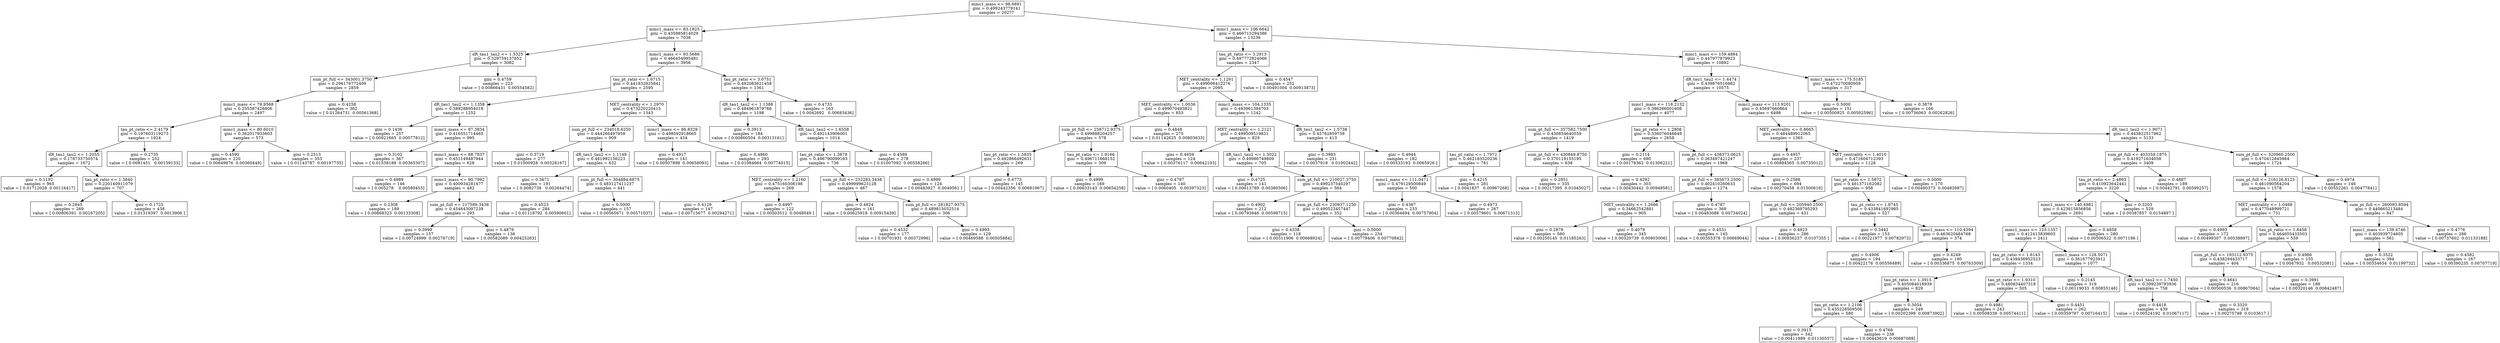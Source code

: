 digraph Tree {
0 [label="mmc1_mass <= 98.6891\ngini = 0.499243779141\nsamples = 20277", shape="box"] ;
1 [label="mmc1_mass <= 83.1825\ngini = 0.435985814029\nsamples = 7038", shape="box"] ;
0 -> 1 ;
2 [label="dR_tau1_tau2 <= 1.5325\ngini = 0.329759137852\nsamples = 3082", shape="box"] ;
1 -> 2 ;
3 [label="sum_pt_full <= 343001.3750\ngini = 0.296176772409\nsamples = 2859", shape="box"] ;
2 -> 3 ;
4 [label="mmc1_mass <= 78.9568\ngini = 0.255387426806\nsamples = 2497", shape="box"] ;
3 -> 4 ;
5 [label="tau_pt_ratio <= 2.4179\ngini = 0.197603119273\nsamples = 1924", shape="box"] ;
4 -> 5 ;
6 [label="dR_tau1_tau2 <= 1.2055\ngini = 0.178733750574\nsamples = 1672", shape="box"] ;
5 -> 6 ;
7 [label="gini = 0.1192\nsamples = 965\nvalue = [ 0.01712028  0.00116417]", shape="box"] ;
6 -> 7 ;
8 [label="tau_pt_ratio <= 1.3840\ngini = 0.220140911079\nsamples = 707", shape="box"] ;
6 -> 8 ;
9 [label="gini = 0.2845\nsamples = 269\nvalue = [ 0.00806391  0.00167205]", shape="box"] ;
8 -> 9 ;
10 [label="gini = 0.1725\nsamples = 438\nvalue = [ 0.01319397  0.0013906 ]", shape="box"] ;
8 -> 10 ;
11 [label="gini = 0.2735\nsamples = 252\nvalue = [ 0.0081451   0.00159133]", shape="box"] ;
5 -> 11 ;
12 [label="mmc1_mass <= 80.6010\ngini = 0.362017933603\nsamples = 573", shape="box"] ;
4 -> 12 ;
13 [label="gini = 0.4590\nsamples = 220\nvalue = [ 0.00649876  0.00360449]", shape="box"] ;
12 -> 13 ;
14 [label="gini = 0.2513\nsamples = 353\nvalue = [ 0.01143787  0.00197735]", shape="box"] ;
12 -> 14 ;
15 [label="gini = 0.4258\nsamples = 362\nvalue = [ 0.01264731  0.00561368]", shape="box"] ;
3 -> 15 ;
16 [label="gini = 0.4759\nsamples = 223\nvalue = [ 0.00866431  0.00554582]", shape="box"] ;
2 -> 16 ;
17 [label="mmc1_mass <= 93.5686\ngini = 0.466454995481\nsamples = 3956", shape="box"] ;
1 -> 17 ;
18 [label="tau_pt_ratio <= 1.6715\ngini = 0.441832825841\nsamples = 2595", shape="box"] ;
17 -> 18 ;
19 [label="dR_tau1_tau2 <= 1.1358\ngini = 0.389288954018\nsamples = 1252", shape="box"] ;
18 -> 19 ;
20 [label="gini = 0.1436\nsamples = 257\nvalue = [ 0.00921665  0.00077812]", shape="box"] ;
19 -> 20 ;
21 [label="mmc1_mass <= 87.3834\ngini = 0.416551714465\nsamples = 995", shape="box"] ;
19 -> 21 ;
22 [label="gini = 0.3102\nsamples = 367\nvalue = [ 0.01538189  0.00365307]", shape="box"] ;
21 -> 22 ;
23 [label="mmc1_mass <= 88.7837\ngini = 0.451149487944\nsamples = 628", shape="box"] ;
21 -> 23 ;
24 [label="gini = 0.4989\nsamples = 146\nvalue = [ 0.005278    0.00580453]", shape="box"] ;
23 -> 24 ;
25 [label="mmc1_mass <= 90.7992\ngini = 0.400934281477\nsamples = 482", shape="box"] ;
23 -> 25 ;
26 [label="gini = 0.2308\nsamples = 189\nvalue = [ 0.00868323  0.00133308]", shape="box"] ;
25 -> 26 ;
27 [label="sum_pt_full <= 217589.3438\ngini = 0.454643097239\nsamples = 293", shape="box"] ;
25 -> 27 ;
28 [label="gini = 0.3999\nsamples = 157\nvalue = [ 0.00724999  0.00276719]", shape="box"] ;
27 -> 28 ;
29 [label="gini = 0.4879\nsamples = 136\nvalue = [ 0.00582089  0.00425263]", shape="box"] ;
27 -> 29 ;
30 [label="MET_centrality <= 1.2970\ngini = 0.473220220415\nsamples = 1343", shape="box"] ;
18 -> 30 ;
31 [label="sum_pt_full <= 234018.6250\ngini = 0.444266497959\nsamples = 909", shape="box"] ;
30 -> 31 ;
32 [label="gini = 0.3719\nsamples = 277\nvalue = [ 0.01000928  0.00328167]", shape="box"] ;
31 -> 32 ;
33 [label="dR_tau1_tau2 <= 1.1149\ngini = 0.461992156223\nsamples = 632", shape="box"] ;
31 -> 33 ;
34 [label="gini = 0.3671\nsamples = 191\nvalue = [ 0.0082738   0.00264474]", shape="box"] ;
33 -> 34 ;
35 [label="sum_pt_full <= 304884.6875\ngini = 0.483127411237\nsamples = 441", shape="box"] ;
33 -> 35 ;
36 [label="gini = 0.4523\nsamples = 284\nvalue = [ 0.01118792  0.00590601]", shape="box"] ;
35 -> 36 ;
37 [label="gini = 0.5000\nsamples = 157\nvalue = [ 0.00565671  0.00571037]", shape="box"] ;
35 -> 37 ;
38 [label="mmc1_mass <= 86.8329\ngini = 0.498592918665\nsamples = 434", shape="box"] ;
30 -> 38 ;
39 [label="gini = 0.4917\nsamples = 141\nvalue = [ 0.00507898  0.00658093]", shape="box"] ;
38 -> 39 ;
40 [label="gini = 0.4860\nsamples = 293\nvalue = [ 0.01084664  0.00774015]", shape="box"] ;
38 -> 40 ;
41 [label="tau_pt_ratio <= 3.0751\ngini = 0.492083621458\nsamples = 1361", shape="box"] ;
17 -> 41 ;
42 [label="dR_tau1_tau2 <= 1.1388\ngini = 0.484961879766\nsamples = 1198", shape="box"] ;
41 -> 42 ;
43 [label="gini = 0.3913\nsamples = 184\nvalue = [ 0.00860504  0.00313161]", shape="box"] ;
42 -> 43 ;
44 [label="dR_tau1_tau2 <= 1.6558\ngini = 0.492143906001\nsamples = 1014", shape="box"] ;
42 -> 44 ;
45 [label="tau_pt_ratio <= 1.3878\ngini = 0.496790099163\nsamples = 736", shape="box"] ;
44 -> 45 ;
46 [label="MET_centrality <= 1.2160\ngini = 0.475160308198\nsamples = 269", shape="box"] ;
45 -> 46 ;
47 [label="gini = 0.4129\nsamples = 147\nvalue = [ 0.00715677  0.00294271]", shape="box"] ;
46 -> 47 ;
48 [label="gini = 0.4997\nsamples = 122\nvalue = [ 0.00503512  0.0048049 ]", shape="box"] ;
46 -> 48 ;
49 [label="sum_pt_full <= 232283.3438\ngini = 0.499999623128\nsamples = 467", shape="box"] ;
45 -> 49 ;
50 [label="gini = 0.4824\nsamples = 161\nvalue = [ 0.00625918  0.00915439]", shape="box"] ;
49 -> 50 ;
51 [label="sum_pt_full <= 281827.9375\ngini = 0.489815032514\nsamples = 306", shape="box"] ;
49 -> 51 ;
52 [label="gini = 0.4532\nsamples = 177\nvalue = [ 0.00701931  0.00372996]", shape="box"] ;
51 -> 52 ;
53 [label="gini = 0.4993\nsamples = 129\nvalue = [ 0.00469588  0.00505884]", shape="box"] ;
51 -> 53 ;
54 [label="gini = 0.4589\nsamples = 278\nvalue = [ 0.01007092  0.00558266]", shape="box"] ;
44 -> 54 ;
55 [label="gini = 0.4733\nsamples = 163\nvalue = [ 0.0042692   0.00683436]", shape="box"] ;
41 -> 55 ;
56 [label="mmc1_mass <= 106.6642\ngini = 0.466715294386\nsamples = 13239", shape="box"] ;
0 -> 56 ;
57 [label="tau_pt_ratio <= 3.2913\ngini = 0.497772824066\nsamples = 2347", shape="box"] ;
56 -> 57 ;
58 [label="MET_centrality <= 1.1291\ngini = 0.499006412276\nsamples = 2095", shape="box"] ;
57 -> 58 ;
59 [label="MET_centrality <= 1.0036\ngini = 0.499070493821\nsamples = 853", shape="box"] ;
58 -> 59 ;
60 [label="sum_pt_full <= 258712.9375\ngini = 0.499888204257\nsamples = 578", shape="box"] ;
59 -> 60 ;
61 [label="tau_pt_ratio <= 1.5835\ngini = 0.492866492631\nsamples = 269", shape="box"] ;
60 -> 61 ;
62 [label="gini = 0.4999\nsamples = 124\nvalue = [ 0.00483927  0.0049561 ]", shape="box"] ;
61 -> 62 ;
63 [label="gini = 0.4773\nsamples = 145\nvalue = [ 0.00442356  0.00681967]", shape="box"] ;
61 -> 63 ;
64 [label="tau_pt_ratio <= 1.9166\ngini = 0.496711668152\nsamples = 309", shape="box"] ;
60 -> 64 ;
65 [label="gini = 0.4999\nsamples = 169\nvalue = [ 0.00633143  0.00654258]", shape="box"] ;
64 -> 65 ;
66 [label="gini = 0.4787\nsamples = 140\nvalue = [ 0.0060405   0.00397323]", shape="box"] ;
64 -> 66 ;
67 [label="gini = 0.4848\nsamples = 275\nvalue = [ 0.01142625  0.00803633]", shape="box"] ;
59 -> 67 ;
68 [label="mmc1_mass <= 104.1335\ngini = 0.493961394703\nsamples = 1242", shape="box"] ;
58 -> 68 ;
69 [label="MET_centrality <= 1.2121\ngini = 0.499509519831\nsamples = 829", shape="box"] ;
68 -> 69 ;
70 [label="gini = 0.4659\nsamples = 124\nvalue = [ 0.00376117  0.00642103]", shape="box"] ;
69 -> 70 ;
71 [label="dR_tau1_tau2 <= 1.3022\ngini = 0.49986749809\nsamples = 705", shape="box"] ;
69 -> 71 ;
72 [label="gini = 0.4725\nsamples = 141\nvalue = [ 0.00613789  0.00380506]", shape="box"] ;
71 -> 72 ;
73 [label="sum_pt_full <= 210027.3750\ngini = 0.499237540297\nsamples = 564", shape="box"] ;
71 -> 73 ;
74 [label="gini = 0.4902\nsamples = 212\nvalue = [ 0.00793946  0.00598715]", shape="box"] ;
73 -> 74 ;
75 [label="sum_pt_full <= 230937.1250\ngini = 0.490523457447\nsamples = 352", shape="box"] ;
73 -> 75 ;
76 [label="gini = 0.4338\nsamples = 118\nvalue = [ 0.00311906  0.00668924]", shape="box"] ;
75 -> 76 ;
77 [label="gini = 0.5000\nsamples = 234\nvalue = [ 0.00779406  0.00770842]", shape="box"] ;
75 -> 77 ;
78 [label="dR_tau1_tau2 <= 1.5738\ngini = 0.45762859739\nsamples = 413", shape="box"] ;
68 -> 78 ;
79 [label="gini = 0.3983\nsamples = 231\nvalue = [ 0.0037918   0.01002442]", shape="box"] ;
78 -> 79 ;
80 [label="gini = 0.4944\nsamples = 182\nvalue = [ 0.00533193  0.0065926 ]", shape="box"] ;
78 -> 80 ;
81 [label="gini = 0.4547\nsamples = 252\nvalue = [ 0.00491004  0.00913873]", shape="box"] ;
57 -> 81 ;
82 [label="mmc1_mass <= 159.4884\ngini = 0.447977879923\nsamples = 10892", shape="box"] ;
56 -> 82 ;
83 [label="dR_tau1_tau2 <= 1.4474\ngini = 0.439876516982\nsamples = 10575", shape="box"] ;
82 -> 83 ;
84 [label="mmc1_mass <= 116.2132\ngini = 0.386266001608\nsamples = 4077", shape="box"] ;
83 -> 84 ;
85 [label="sum_pt_full <= 357582.7500\ngini = 0.430854640559\nsamples = 1419", shape="box"] ;
84 -> 85 ;
86 [label="tau_pt_ratio <= 1.7972\ngini = 0.462183520236\nsamples = 781", shape="box"] ;
85 -> 86 ;
87 [label="mmc1_mass <= 111.0471\ngini = 0.479129500849\nsamples = 500", shape="box"] ;
86 -> 87 ;
88 [label="gini = 0.4387\nsamples = 233\nvalue = [ 0.00364694  0.00757904]", shape="box"] ;
87 -> 88 ;
89 [label="gini = 0.4973\nsamples = 267\nvalue = [ 0.00579601  0.00671315]", shape="box"] ;
87 -> 89 ;
90 [label="gini = 0.4215\nsamples = 281\nvalue = [ 0.0041837   0.00967268]", shape="box"] ;
86 -> 90 ;
91 [label="sum_pt_full <= 430849.8750\ngini = 0.370119155195\nsamples = 638", shape="box"] ;
85 -> 91 ;
92 [label="gini = 0.2851\nsamples = 335\nvalue = [ 0.00217395  0.01045027]", shape="box"] ;
91 -> 92 ;
93 [label="gini = 0.4292\nsamples = 303\nvalue = [ 0.00430442  0.00949581]", shape="box"] ;
91 -> 93 ;
94 [label="tau_pt_ratio <= 1.2808\ngini = 0.336076046649\nsamples = 2658", shape="box"] ;
84 -> 94 ;
95 [label="gini = 0.2114\nsamples = 690\nvalue = [ 0.00178362  0.01306221]", shape="box"] ;
94 -> 95 ;
96 [label="sum_pt_full <= 438373.0625\ngini = 0.363497421247\nsamples = 1968", shape="box"] ;
94 -> 96 ;
97 [label="sum_pt_full <= 385673.2500\ngini = 0.402410260633\nsamples = 1274", shape="box"] ;
96 -> 97 ;
98 [label="MET_centrality <= 1.2686\ngini = 0.34662542881\nsamples = 905", shape="box"] ;
97 -> 98 ;
99 [label="gini = 0.2878\nsamples = 560\nvalue = [ 0.00250145  0.01185263]", shape="box"] ;
98 -> 99 ;
100 [label="gini = 0.4079\nsamples = 345\nvalue = [ 0.00320739  0.00803006]", shape="box"] ;
98 -> 100 ;
101 [label="gini = 0.4787\nsamples = 369\nvalue = [ 0.00483088  0.00734024]", shape="box"] ;
97 -> 101 ;
102 [label="gini = 0.2588\nsamples = 694\nvalue = [ 0.00270458  0.01500616]", shape="box"] ;
96 -> 102 ;
103 [label="mmc1_mass <= 113.9201\ngini = 0.45697660864\nsamples = 6498", shape="box"] ;
83 -> 103 ;
104 [label="MET_centrality <= 0.8665\ngini = 0.484489912065\nsamples = 1365", shape="box"] ;
103 -> 104 ;
105 [label="gini = 0.4957\nsamples = 237\nvalue = [ 0.00884565  0.00735012]", shape="box"] ;
104 -> 105 ;
106 [label="MET_centrality <= 1.4010\ngini = 0.471604712393\nsamples = 1128", shape="box"] ;
104 -> 106 ;
107 [label="tau_pt_ratio <= 1.5872\ngini = 0.461371162082\nsamples = 958", shape="box"] ;
106 -> 107 ;
108 [label="sum_pt_full <= 205940.2500\ngini = 0.482369795293\nsamples = 431", shape="box"] ;
107 -> 108 ;
109 [label="gini = 0.4531\nsamples = 145\nvalue = [ 0.00355378  0.00669044]", shape="box"] ;
108 -> 109 ;
110 [label="gini = 0.4923\nsamples = 286\nvalue = [ 0.00836237  0.0107355 ]", shape="box"] ;
108 -> 110 ;
111 [label="tau_pt_ratio <= 1.8745\ngini = 0.433841692985\nsamples = 527", shape="box"] ;
107 -> 111 ;
112 [label="gini = 0.3442\nsamples = 153\nvalue = [ 0.00221977  0.00782973]", shape="box"] ;
111 -> 112 ;
113 [label="mmc1_mass <= 110.4394\ngini = 0.463620484768\nsamples = 374", shape="box"] ;
111 -> 113 ;
114 [label="gini = 0.4906\nsamples = 194\nvalue = [ 0.00422176  0.00556489]", shape="box"] ;
113 -> 114 ;
115 [label="gini = 0.4249\nsamples = 180\nvalue = [ 0.00336875  0.00763309]", shape="box"] ;
113 -> 115 ;
116 [label="gini = 0.5000\nsamples = 170\nvalue = [ 0.00490373  0.00483987]", shape="box"] ;
106 -> 116 ;
117 [label="dR_tau1_tau2 <= 1.9071\ngini = 0.443822517962\nsamples = 5133", shape="box"] ;
103 -> 117 ;
118 [label="sum_pt_full <= 403359.1875\ngini = 0.419271634058\nsamples = 3409", shape="box"] ;
117 -> 118 ;
119 [label="tau_pt_ratio <= 2.4893\ngini = 0.410923642441\nsamples = 3220", shape="box"] ;
118 -> 119 ;
120 [label="mmc1_mass <= 140.4981\ngini = 0.423615856856\nsamples = 2691", shape="box"] ;
119 -> 120 ;
121 [label="mmc1_mass <= 125.1357\ngini = 0.412413839603\nsamples = 2411", shape="box"] ;
120 -> 121 ;
122 [label="tau_pt_ratio <= 1.6143\ngini = 0.439436952523\nsamples = 1334", shape="box"] ;
121 -> 122 ;
123 [label="tau_pt_ratio <= 1.3915\ngini = 0.405084018939\nsamples = 829", shape="box"] ;
122 -> 123 ;
124 [label="tau_pt_ratio <= 1.2106\ngini = 0.435228509506\nsamples = 580", shape="box"] ;
123 -> 124 ;
125 [label="gini = 0.3915\nsamples = 342\nvalue = [ 0.00411899  0.01130557]", shape="box"] ;
124 -> 125 ;
126 [label="gini = 0.4768\nsamples = 238\nvalue = [ 0.00443619  0.00687089]", shape="box"] ;
124 -> 126 ;
127 [label="gini = 0.3054\nsamples = 249\nvalue = [ 0.00202399  0.00873902]", shape="box"] ;
123 -> 127 ;
128 [label="tau_pt_ratio <= 1.9310\ngini = 0.480834407318\nsamples = 505", shape="box"] ;
122 -> 128 ;
129 [label="gini = 0.4981\nsamples = 243\nvalue = [ 0.00508339  0.00574411]", shape="box"] ;
128 -> 129 ;
130 [label="gini = 0.4451\nsamples = 262\nvalue = [ 0.00359797  0.00716415]", shape="box"] ;
128 -> 130 ;
131 [label="mmc1_mass <= 128.5071\ngini = 0.361677923912\nsamples = 1077", shape="box"] ;
121 -> 131 ;
132 [label="gini = 0.2145\nsamples = 319\nvalue = [ 0.00119033  0.00855146]", shape="box"] ;
131 -> 132 ;
133 [label="dR_tau1_tau2 <= 1.7450\ngini = 0.399239793936\nsamples = 758", shape="box"] ;
131 -> 133 ;
134 [label="gini = 0.4418\nsamples = 439\nvalue = [ 0.00524192  0.01067117]", shape="box"] ;
133 -> 134 ;
135 [label="gini = 0.3320\nsamples = 319\nvalue = [ 0.00275788  0.0103617 ]", shape="box"] ;
133 -> 135 ;
136 [label="gini = 0.4858\nsamples = 280\nvalue = [ 0.00506522  0.0071186 ]", shape="box"] ;
120 -> 136 ;
137 [label="gini = 0.3203\nsamples = 529\nvalue = [ 0.00387857  0.0154897 ]", shape="box"] ;
119 -> 137 ;
138 [label="gini = 0.4887\nsamples = 189\nvalue = [ 0.00442791  0.00599257]", shape="box"] ;
118 -> 138 ;
139 [label="sum_pt_full <= 320960.2500\ngini = 0.470412845984\nsamples = 1724", shape="box"] ;
117 -> 139 ;
140 [label="sum_pt_full <= 216126.8125\ngini = 0.461090564204\nsamples = 1578", shape="box"] ;
139 -> 140 ;
141 [label="MET_centrality <= 1.0468\ngini = 0.477048999721\nsamples = 731", shape="box"] ;
140 -> 141 ;
142 [label="gini = 0.4993\nsamples = 172\nvalue = [ 0.00499307  0.00538897]", shape="box"] ;
141 -> 142 ;
143 [label="tau_pt_ratio <= 1.8458\ngini = 0.464655433503\nsamples = 559", shape="box"] ;
141 -> 143 ;
144 [label="sum_pt_full <= 193112.9375\ngini = 0.438294433717\nsamples = 404", shape="box"] ;
143 -> 144 ;
145 [label="gini = 0.4641\nsamples = 216\nvalue = [ 0.00500536  0.00867064]", shape="box"] ;
144 -> 145 ;
146 [label="gini = 0.3991\nsamples = 188\nvalue = [ 0.00320146  0.00842487]", shape="box"] ;
144 -> 146 ;
147 [label="gini = 0.4986\nsamples = 155\nvalue = [ 0.0047932   0.00532081]", shape="box"] ;
143 -> 147 ;
148 [label="sum_pt_full <= 260093.8594\ngini = 0.440665213484\nsamples = 847", shape="box"] ;
140 -> 148 ;
149 [label="mmc1_mass <= 139.4746\ngini = 0.403939724605\nsamples = 561", shape="box"] ;
148 -> 149 ;
150 [label="gini = 0.3522\nsamples = 394\nvalue = [ 0.00354654  0.01199732]", shape="box"] ;
149 -> 150 ;
151 [label="gini = 0.4582\nsamples = 167\nvalue = [ 0.00390235  0.00707719]", shape="box"] ;
149 -> 151 ;
152 [label="gini = 0.4776\nsamples = 286\nvalue = [ 0.00737602  0.01133188]", shape="box"] ;
148 -> 152 ;
153 [label="gini = 0.4974\nsamples = 146\nvalue = [ 0.00552261  0.00477841]", shape="box"] ;
139 -> 153 ;
154 [label="mmc1_mass <= 175.5185\ngini = 0.472270080959\nsamples = 317", shape="box"] ;
82 -> 154 ;
155 [label="gini = 0.5000\nsamples = 151\nvalue = [ 0.00500925  0.00502596]", shape="box"] ;
154 -> 155 ;
156 [label="gini = 0.3878\nsamples = 166\nvalue = [ 0.00736063  0.00262826]", shape="box"] ;
154 -> 156 ;
}